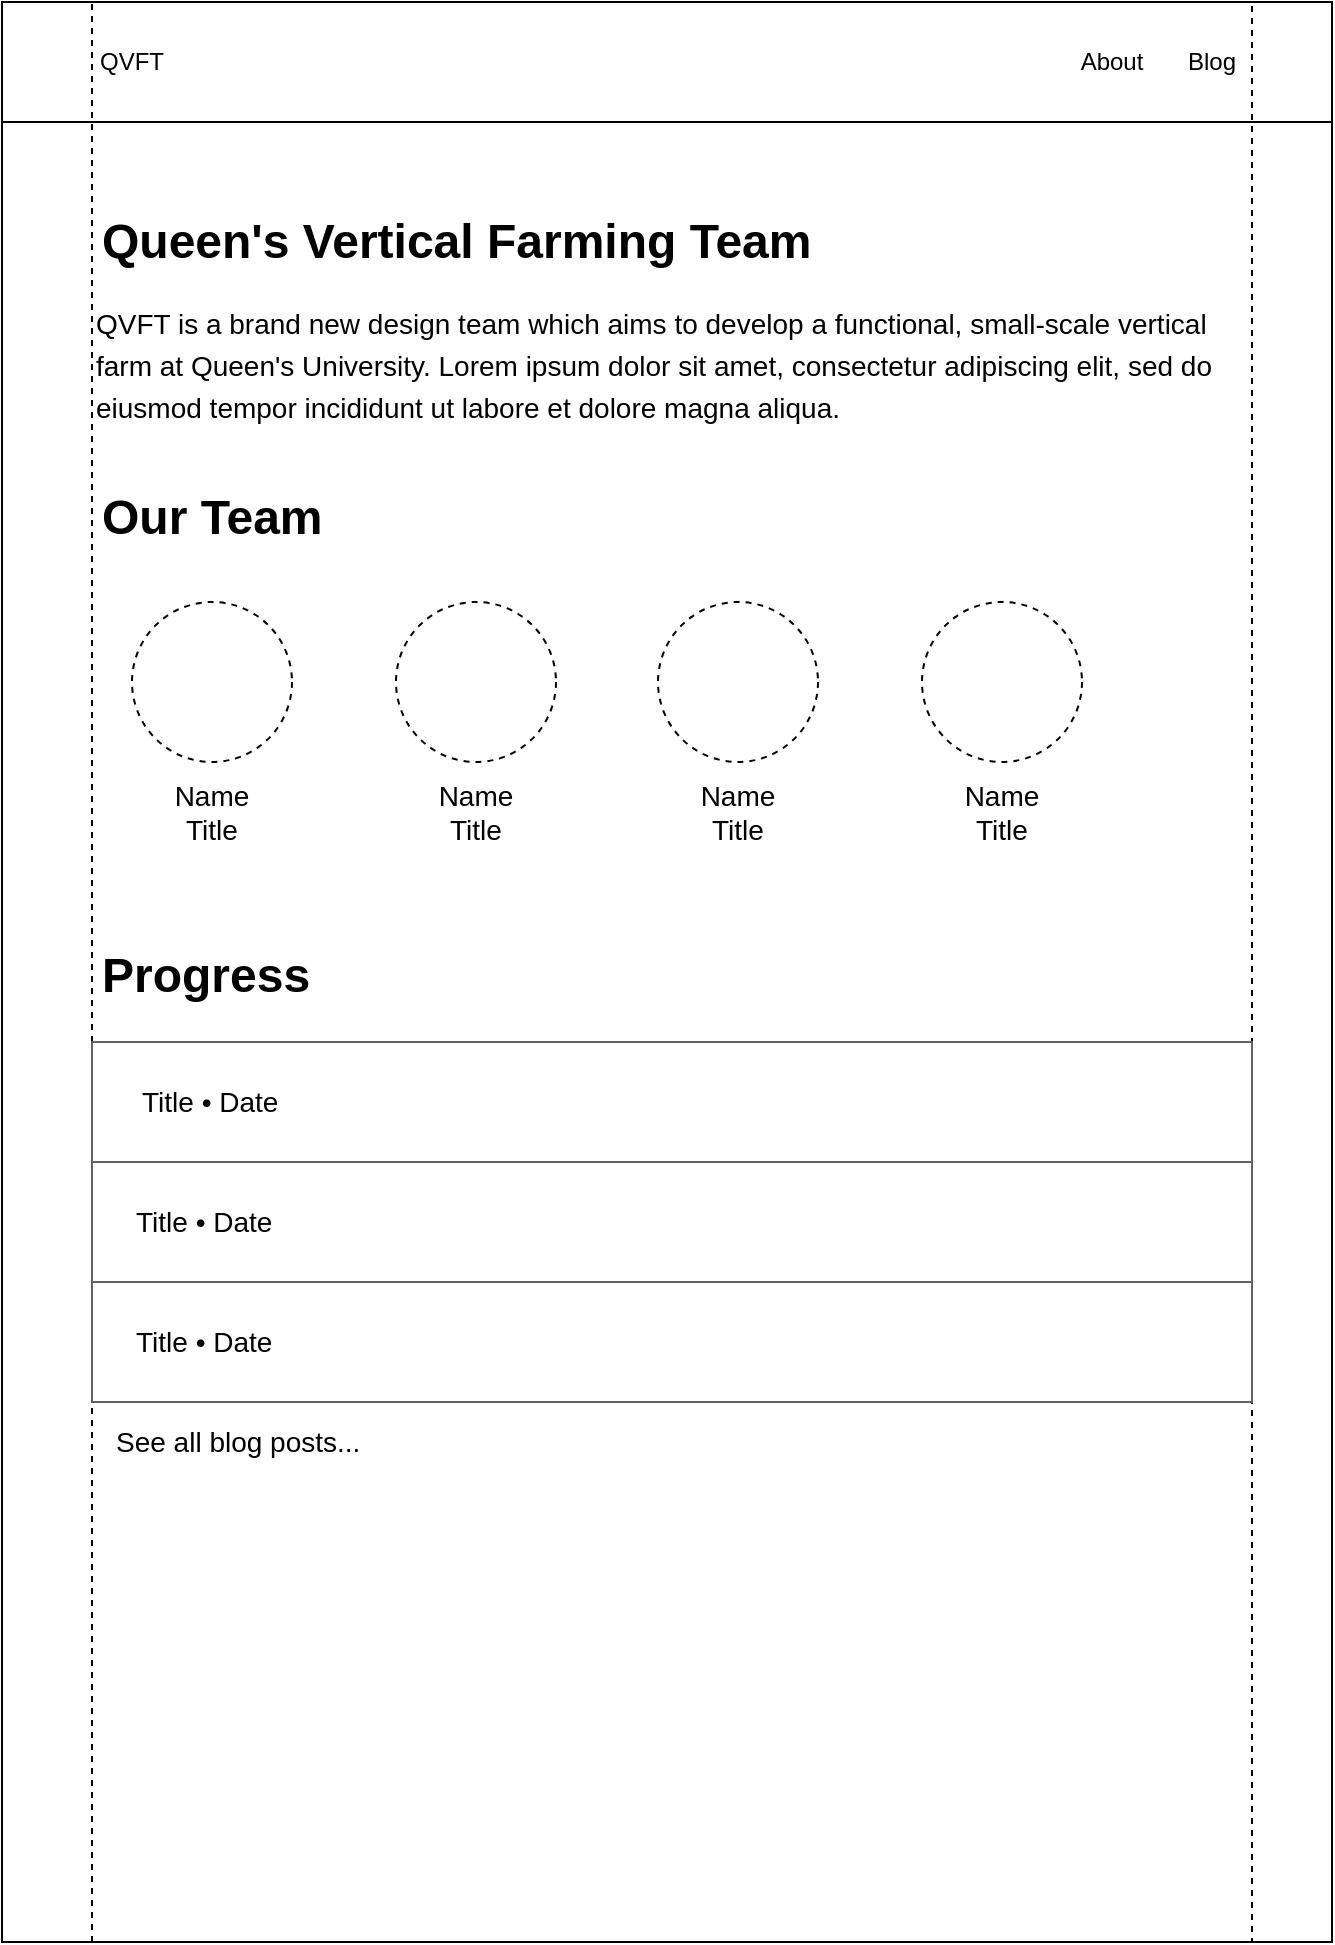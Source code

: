 <mxfile version="12.2.6" type="device" pages="1"><diagram id="MTtKZeBw-pgyYNBAtSnf" name="Page-1"><mxGraphModel dx="1054" dy="622" grid="1" gridSize="10" guides="1" tooltips="1" connect="1" arrows="1" fold="1" page="1" pageScale="1" pageWidth="850" pageHeight="1100" math="0" shadow="0"><root><mxCell id="0"/><mxCell id="1" parent="0"/><mxCell id="rWjerNGHXp6ZkeI_OWtb-1" value="" style="rounded=0;whiteSpace=wrap;html=1;" parent="1" vertex="1"><mxGeometry x="95" y="50" width="665" height="970" as="geometry"/></mxCell><mxCell id="rWjerNGHXp6ZkeI_OWtb-2" value="" style="rounded=0;whiteSpace=wrap;html=1;" parent="1" vertex="1"><mxGeometry x="95" y="50" width="665" height="60" as="geometry"/></mxCell><mxCell id="rWjerNGHXp6ZkeI_OWtb-3" value="QVFT" style="text;html=1;strokeColor=none;fillColor=none;align=center;verticalAlign=middle;whiteSpace=wrap;rounded=0;" parent="1" vertex="1"><mxGeometry x="120" y="70" width="80" height="20" as="geometry"/></mxCell><mxCell id="rWjerNGHXp6ZkeI_OWtb-4" value="Blog" style="text;html=1;strokeColor=none;fillColor=none;align=center;verticalAlign=middle;whiteSpace=wrap;rounded=0;" parent="1" vertex="1"><mxGeometry x="680" y="70" width="40" height="20" as="geometry"/></mxCell><mxCell id="rWjerNGHXp6ZkeI_OWtb-5" value="About" style="text;html=1;strokeColor=none;fillColor=none;align=center;verticalAlign=middle;whiteSpace=wrap;rounded=0;" parent="1" vertex="1"><mxGeometry x="630" y="70" width="40" height="20" as="geometry"/></mxCell><mxCell id="wK4iMQ0L3kLJYyOiBIWi-2" value="" style="rounded=0;whiteSpace=wrap;html=1;fillColor=none;dashed=1;" vertex="1" parent="1"><mxGeometry x="140" y="50" width="580" height="970" as="geometry"/></mxCell><mxCell id="wK4iMQ0L3kLJYyOiBIWi-3" value="&lt;h1&gt;Queen's Vertical Farming Team&lt;/h1&gt;" style="text;html=1;strokeColor=none;fillColor=none;spacing=5;spacingTop=-20;whiteSpace=wrap;overflow=hidden;rounded=0;dashed=1;" vertex="1" parent="1"><mxGeometry x="140" y="150" width="580" height="40" as="geometry"/></mxCell><mxCell id="wK4iMQ0L3kLJYyOiBIWi-4" value="&lt;p style=&quot;line-height: 150%&quot;&gt;QVFT is a brand new design team which aims to develop a functional, small-scale vertical farm at Queen's University. Lorem ipsum dolor sit amet, consectetur adipiscing elit, sed do eiusmod tempor incididunt ut labore et dolore magna aliqua.&lt;/p&gt;" style="text;html=1;strokeColor=none;fillColor=none;align=left;verticalAlign=top;whiteSpace=wrap;rounded=0;dashed=1;fontSize=14;" vertex="1" parent="1"><mxGeometry x="140" y="180" width="580" height="100" as="geometry"/></mxCell><mxCell id="wK4iMQ0L3kLJYyOiBIWi-6" value="&lt;br&gt;&lt;div&gt;&lt;b&gt;&lt;font style=&quot;font-size: 24px&quot;&gt;Our Team&lt;/font&gt;&lt;/b&gt;&lt;/div&gt;" style="text;html=1;strokeColor=none;fillColor=none;spacing=5;spacingTop=-20;whiteSpace=wrap;overflow=hidden;rounded=0;dashed=1;" vertex="1" parent="1"><mxGeometry x="140" y="290" width="580" height="60" as="geometry"/></mxCell><mxCell id="wK4iMQ0L3kLJYyOiBIWi-7" value="" style="ellipse;whiteSpace=wrap;html=1;aspect=fixed;dashed=1;fillColor=none;fontSize=14;align=left;" vertex="1" parent="1"><mxGeometry x="160" y="350" width="80" height="80" as="geometry"/></mxCell><mxCell id="wK4iMQ0L3kLJYyOiBIWi-8" value="" style="ellipse;whiteSpace=wrap;html=1;aspect=fixed;dashed=1;fillColor=none;fontSize=14;align=left;" vertex="1" parent="1"><mxGeometry x="292" y="350" width="80" height="80" as="geometry"/></mxCell><mxCell id="wK4iMQ0L3kLJYyOiBIWi-9" value="" style="ellipse;whiteSpace=wrap;html=1;aspect=fixed;dashed=1;fillColor=none;fontSize=14;align=left;" vertex="1" parent="1"><mxGeometry x="423" y="350" width="80" height="80" as="geometry"/></mxCell><mxCell id="wK4iMQ0L3kLJYyOiBIWi-10" value="" style="ellipse;whiteSpace=wrap;html=1;aspect=fixed;dashed=1;fillColor=none;fontSize=14;align=left;" vertex="1" parent="1"><mxGeometry x="555" y="350" width="80" height="80" as="geometry"/></mxCell><mxCell id="wK4iMQ0L3kLJYyOiBIWi-13" value="&lt;div&gt;Name&lt;/div&gt;&lt;div&gt;Title&lt;br&gt;&lt;/div&gt;" style="text;html=1;strokeColor=none;fillColor=none;align=center;verticalAlign=middle;whiteSpace=wrap;rounded=0;dashed=1;fontSize=14;flipH=0;" vertex="1" parent="1"><mxGeometry x="175" y="440" width="50" height="30" as="geometry"/></mxCell><mxCell id="wK4iMQ0L3kLJYyOiBIWi-17" value="&lt;div&gt;Name&lt;/div&gt;&lt;div&gt;Title&lt;br&gt;&lt;/div&gt;" style="text;html=1;strokeColor=none;fillColor=none;align=center;verticalAlign=middle;whiteSpace=wrap;rounded=0;dashed=1;fontSize=14;flipH=0;" vertex="1" parent="1"><mxGeometry x="307" y="440" width="50" height="30" as="geometry"/></mxCell><mxCell id="wK4iMQ0L3kLJYyOiBIWi-18" value="&lt;div&gt;Name&lt;/div&gt;&lt;div&gt;Title&lt;br&gt;&lt;/div&gt;" style="text;html=1;strokeColor=none;fillColor=none;align=center;verticalAlign=middle;whiteSpace=wrap;rounded=0;dashed=1;fontSize=14;flipH=0;" vertex="1" parent="1"><mxGeometry x="438" y="440" width="50" height="30" as="geometry"/></mxCell><mxCell id="wK4iMQ0L3kLJYyOiBIWi-19" value="&lt;div&gt;Name&lt;/div&gt;&lt;div&gt;Title&lt;br&gt;&lt;/div&gt;" style="text;html=1;strokeColor=none;fillColor=none;align=center;verticalAlign=middle;whiteSpace=wrap;rounded=0;dashed=1;fontSize=14;flipH=0;" vertex="1" parent="1"><mxGeometry x="570" y="440" width="50" height="30" as="geometry"/></mxCell><mxCell id="wK4iMQ0L3kLJYyOiBIWi-20" value="&lt;br&gt;&lt;div&gt;&lt;b&gt;&lt;font style=&quot;font-size: 24px&quot;&gt;Progress&lt;/font&gt;&lt;/b&gt;&lt;/div&gt;" style="text;html=1;strokeColor=none;fillColor=none;spacing=5;spacingTop=-20;whiteSpace=wrap;overflow=hidden;rounded=0;dashed=1;" vertex="1" parent="1"><mxGeometry x="140" y="519" width="580" height="60" as="geometry"/></mxCell><mxCell id="wK4iMQ0L3kLJYyOiBIWi-22" value="&lt;div align=&quot;left&quot;&gt;See all blog posts...&lt;br&gt;&lt;/div&gt;" style="text;html=1;strokeColor=none;fillColor=none;align=left;verticalAlign=middle;whiteSpace=wrap;rounded=0;dashed=1;fontSize=14;" vertex="1" parent="1"><mxGeometry x="150" y="760" width="405" height="20" as="geometry"/></mxCell><mxCell id="wK4iMQ0L3kLJYyOiBIWi-24" value="" style="rounded=0;whiteSpace=wrap;html=1;fontSize=14;align=left;shadow=0;comic=0;strokeColor=#616161;" vertex="1" parent="1"><mxGeometry x="140" y="570" width="580" height="60" as="geometry"/></mxCell><mxCell id="wK4iMQ0L3kLJYyOiBIWi-25" value="" style="rounded=0;whiteSpace=wrap;html=1;fontSize=14;align=left;shadow=0;comic=0;strokeColor=#616161;" vertex="1" parent="1"><mxGeometry x="140" y="630" width="580" height="60" as="geometry"/></mxCell><mxCell id="wK4iMQ0L3kLJYyOiBIWi-26" value="" style="rounded=0;whiteSpace=wrap;html=1;fontSize=14;align=left;shadow=0;comic=0;strokeColor=#616161;" vertex="1" parent="1"><mxGeometry x="140" y="690" width="580" height="60" as="geometry"/></mxCell><mxCell id="wK4iMQ0L3kLJYyOiBIWi-27" value="&lt;div align=&quot;left&quot;&gt;Title • Date&lt;/div&gt;" style="text;html=1;strokeColor=none;fillColor=none;align=left;verticalAlign=middle;whiteSpace=wrap;rounded=0;dashed=1;fontSize=14;" vertex="1" parent="1"><mxGeometry x="162.5" y="590" width="165" height="20" as="geometry"/></mxCell><mxCell id="wK4iMQ0L3kLJYyOiBIWi-28" value="&lt;div align=&quot;left&quot;&gt;Title • Date&lt;/div&gt;" style="text;html=1;strokeColor=none;fillColor=none;align=left;verticalAlign=middle;whiteSpace=wrap;rounded=0;dashed=1;fontSize=14;" vertex="1" parent="1"><mxGeometry x="160" y="650" width="165" height="20" as="geometry"/></mxCell><mxCell id="wK4iMQ0L3kLJYyOiBIWi-29" value="&lt;div align=&quot;left&quot;&gt;Title • Date&lt;/div&gt;" style="text;html=1;strokeColor=none;fillColor=none;align=left;verticalAlign=middle;whiteSpace=wrap;rounded=0;dashed=1;fontSize=14;" vertex="1" parent="1"><mxGeometry x="160" y="710" width="165" height="20" as="geometry"/></mxCell></root></mxGraphModel></diagram></mxfile>